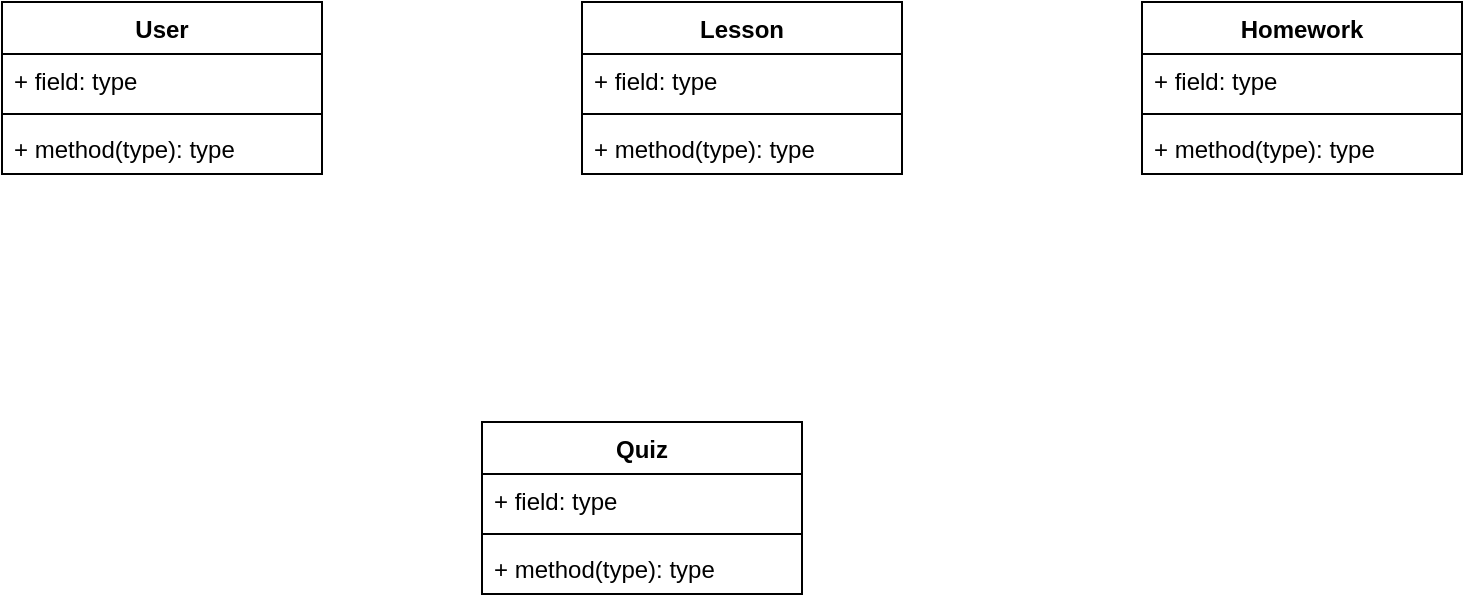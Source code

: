 <mxfile version="20.2.3" type="github">
  <diagram id="C5RBs43oDa-KdzZeNtuy" name="Page-1">
    <mxGraphModel dx="1422" dy="789" grid="1" gridSize="10" guides="1" tooltips="1" connect="1" arrows="1" fold="1" page="1" pageScale="1" pageWidth="827" pageHeight="1169" math="0" shadow="0">
      <root>
        <mxCell id="WIyWlLk6GJQsqaUBKTNV-0" />
        <mxCell id="WIyWlLk6GJQsqaUBKTNV-1" parent="WIyWlLk6GJQsqaUBKTNV-0" />
        <mxCell id="oyyYYRgATOgQJnFwtXg3-1" value="User" style="swimlane;fontStyle=1;align=center;verticalAlign=top;childLayout=stackLayout;horizontal=1;startSize=26;horizontalStack=0;resizeParent=1;resizeParentMax=0;resizeLast=0;collapsible=1;marginBottom=0;" vertex="1" parent="WIyWlLk6GJQsqaUBKTNV-1">
          <mxGeometry x="80" y="110" width="160" height="86" as="geometry" />
        </mxCell>
        <mxCell id="oyyYYRgATOgQJnFwtXg3-2" value="+ field: type" style="text;strokeColor=none;fillColor=none;align=left;verticalAlign=top;spacingLeft=4;spacingRight=4;overflow=hidden;rotatable=0;points=[[0,0.5],[1,0.5]];portConstraint=eastwest;" vertex="1" parent="oyyYYRgATOgQJnFwtXg3-1">
          <mxGeometry y="26" width="160" height="26" as="geometry" />
        </mxCell>
        <mxCell id="oyyYYRgATOgQJnFwtXg3-3" value="" style="line;strokeWidth=1;fillColor=none;align=left;verticalAlign=middle;spacingTop=-1;spacingLeft=3;spacingRight=3;rotatable=0;labelPosition=right;points=[];portConstraint=eastwest;" vertex="1" parent="oyyYYRgATOgQJnFwtXg3-1">
          <mxGeometry y="52" width="160" height="8" as="geometry" />
        </mxCell>
        <mxCell id="oyyYYRgATOgQJnFwtXg3-4" value="+ method(type): type" style="text;strokeColor=none;fillColor=none;align=left;verticalAlign=top;spacingLeft=4;spacingRight=4;overflow=hidden;rotatable=0;points=[[0,0.5],[1,0.5]];portConstraint=eastwest;" vertex="1" parent="oyyYYRgATOgQJnFwtXg3-1">
          <mxGeometry y="60" width="160" height="26" as="geometry" />
        </mxCell>
        <mxCell id="oyyYYRgATOgQJnFwtXg3-5" value="Lesson" style="swimlane;fontStyle=1;align=center;verticalAlign=top;childLayout=stackLayout;horizontal=1;startSize=26;horizontalStack=0;resizeParent=1;resizeParentMax=0;resizeLast=0;collapsible=1;marginBottom=0;" vertex="1" parent="WIyWlLk6GJQsqaUBKTNV-1">
          <mxGeometry x="370" y="110" width="160" height="86" as="geometry" />
        </mxCell>
        <mxCell id="oyyYYRgATOgQJnFwtXg3-6" value="+ field: type" style="text;strokeColor=none;fillColor=none;align=left;verticalAlign=top;spacingLeft=4;spacingRight=4;overflow=hidden;rotatable=0;points=[[0,0.5],[1,0.5]];portConstraint=eastwest;" vertex="1" parent="oyyYYRgATOgQJnFwtXg3-5">
          <mxGeometry y="26" width="160" height="26" as="geometry" />
        </mxCell>
        <mxCell id="oyyYYRgATOgQJnFwtXg3-7" value="" style="line;strokeWidth=1;fillColor=none;align=left;verticalAlign=middle;spacingTop=-1;spacingLeft=3;spacingRight=3;rotatable=0;labelPosition=right;points=[];portConstraint=eastwest;" vertex="1" parent="oyyYYRgATOgQJnFwtXg3-5">
          <mxGeometry y="52" width="160" height="8" as="geometry" />
        </mxCell>
        <mxCell id="oyyYYRgATOgQJnFwtXg3-8" value="+ method(type): type" style="text;strokeColor=none;fillColor=none;align=left;verticalAlign=top;spacingLeft=4;spacingRight=4;overflow=hidden;rotatable=0;points=[[0,0.5],[1,0.5]];portConstraint=eastwest;" vertex="1" parent="oyyYYRgATOgQJnFwtXg3-5">
          <mxGeometry y="60" width="160" height="26" as="geometry" />
        </mxCell>
        <mxCell id="oyyYYRgATOgQJnFwtXg3-9" value="Homework" style="swimlane;fontStyle=1;align=center;verticalAlign=top;childLayout=stackLayout;horizontal=1;startSize=26;horizontalStack=0;resizeParent=1;resizeParentMax=0;resizeLast=0;collapsible=1;marginBottom=0;" vertex="1" parent="WIyWlLk6GJQsqaUBKTNV-1">
          <mxGeometry x="650" y="110" width="160" height="86" as="geometry" />
        </mxCell>
        <mxCell id="oyyYYRgATOgQJnFwtXg3-10" value="+ field: type" style="text;strokeColor=none;fillColor=none;align=left;verticalAlign=top;spacingLeft=4;spacingRight=4;overflow=hidden;rotatable=0;points=[[0,0.5],[1,0.5]];portConstraint=eastwest;" vertex="1" parent="oyyYYRgATOgQJnFwtXg3-9">
          <mxGeometry y="26" width="160" height="26" as="geometry" />
        </mxCell>
        <mxCell id="oyyYYRgATOgQJnFwtXg3-11" value="" style="line;strokeWidth=1;fillColor=none;align=left;verticalAlign=middle;spacingTop=-1;spacingLeft=3;spacingRight=3;rotatable=0;labelPosition=right;points=[];portConstraint=eastwest;" vertex="1" parent="oyyYYRgATOgQJnFwtXg3-9">
          <mxGeometry y="52" width="160" height="8" as="geometry" />
        </mxCell>
        <mxCell id="oyyYYRgATOgQJnFwtXg3-12" value="+ method(type): type" style="text;strokeColor=none;fillColor=none;align=left;verticalAlign=top;spacingLeft=4;spacingRight=4;overflow=hidden;rotatable=0;points=[[0,0.5],[1,0.5]];portConstraint=eastwest;" vertex="1" parent="oyyYYRgATOgQJnFwtXg3-9">
          <mxGeometry y="60" width="160" height="26" as="geometry" />
        </mxCell>
        <mxCell id="oyyYYRgATOgQJnFwtXg3-17" value="Quiz" style="swimlane;fontStyle=1;align=center;verticalAlign=top;childLayout=stackLayout;horizontal=1;startSize=26;horizontalStack=0;resizeParent=1;resizeParentMax=0;resizeLast=0;collapsible=1;marginBottom=0;" vertex="1" parent="WIyWlLk6GJQsqaUBKTNV-1">
          <mxGeometry x="320" y="320" width="160" height="86" as="geometry" />
        </mxCell>
        <mxCell id="oyyYYRgATOgQJnFwtXg3-18" value="+ field: type" style="text;strokeColor=none;fillColor=none;align=left;verticalAlign=top;spacingLeft=4;spacingRight=4;overflow=hidden;rotatable=0;points=[[0,0.5],[1,0.5]];portConstraint=eastwest;" vertex="1" parent="oyyYYRgATOgQJnFwtXg3-17">
          <mxGeometry y="26" width="160" height="26" as="geometry" />
        </mxCell>
        <mxCell id="oyyYYRgATOgQJnFwtXg3-19" value="" style="line;strokeWidth=1;fillColor=none;align=left;verticalAlign=middle;spacingTop=-1;spacingLeft=3;spacingRight=3;rotatable=0;labelPosition=right;points=[];portConstraint=eastwest;" vertex="1" parent="oyyYYRgATOgQJnFwtXg3-17">
          <mxGeometry y="52" width="160" height="8" as="geometry" />
        </mxCell>
        <mxCell id="oyyYYRgATOgQJnFwtXg3-20" value="+ method(type): type" style="text;strokeColor=none;fillColor=none;align=left;verticalAlign=top;spacingLeft=4;spacingRight=4;overflow=hidden;rotatable=0;points=[[0,0.5],[1,0.5]];portConstraint=eastwest;" vertex="1" parent="oyyYYRgATOgQJnFwtXg3-17">
          <mxGeometry y="60" width="160" height="26" as="geometry" />
        </mxCell>
      </root>
    </mxGraphModel>
  </diagram>
</mxfile>
